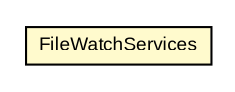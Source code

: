 #!/usr/local/bin/dot
#
# Class diagram 
# Generated by UMLGraph version R5_6-24-gf6e263 (http://www.umlgraph.org/)
#

digraph G {
	edge [fontname="arial",fontsize=10,labelfontname="arial",labelfontsize=10];
	node [fontname="arial",fontsize=10,shape=plaintext];
	nodesep=0.25;
	ranksep=0.5;
	// com.google.code.play2.watcher.api.FileWatchServices
	c70 [label=<<table title="com.google.code.play2.watcher.api.FileWatchServices" border="0" cellborder="1" cellspacing="0" cellpadding="2" port="p" bgcolor="lemonChiffon" href="./FileWatchServices.html">
		<tr><td><table border="0" cellspacing="0" cellpadding="1">
<tr><td align="center" balign="center"> FileWatchServices </td></tr>
		</table></td></tr>
		</table>>, URL="./FileWatchServices.html", fontname="arial", fontcolor="black", fontsize=9.0];
}

